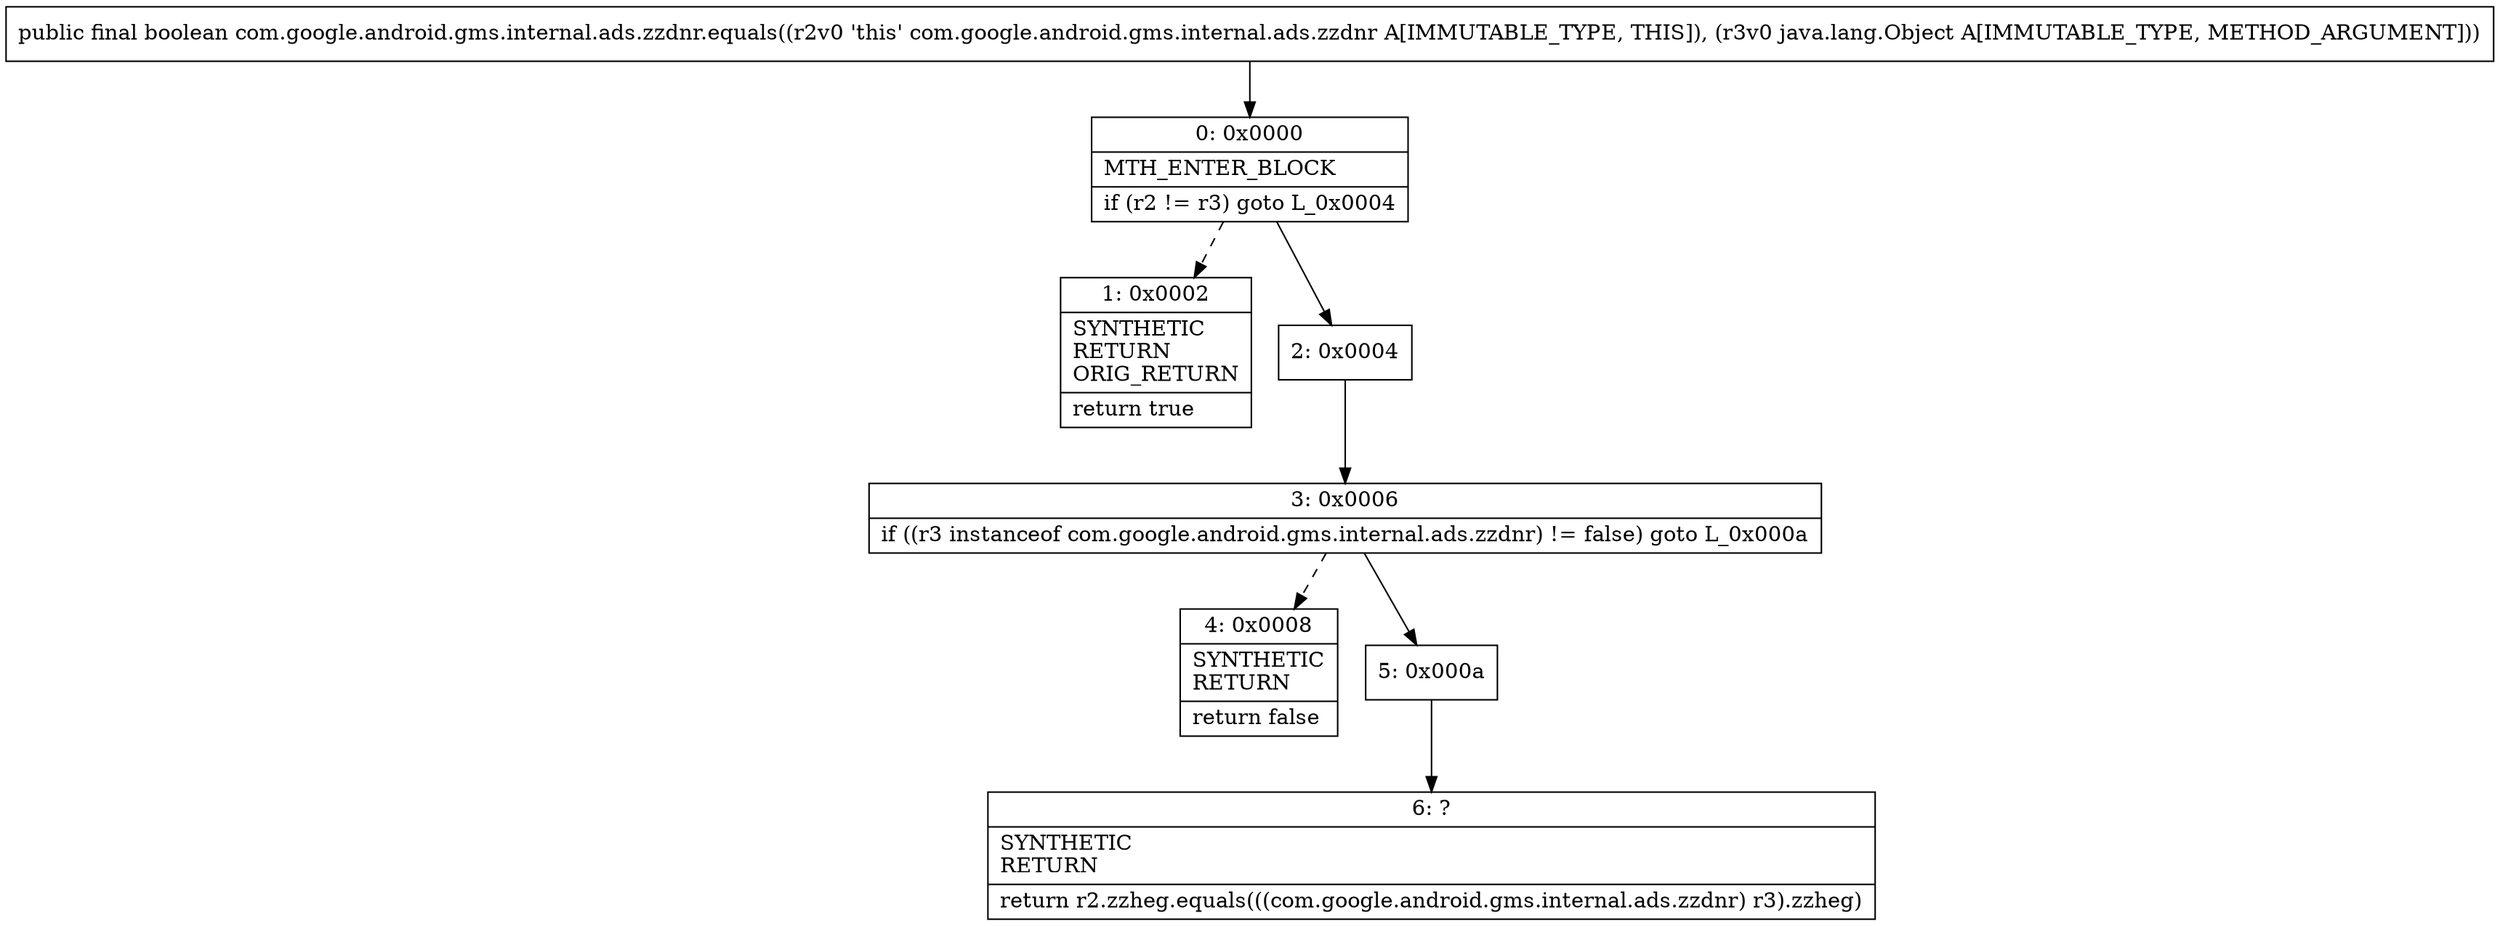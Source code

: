 digraph "CFG forcom.google.android.gms.internal.ads.zzdnr.equals(Ljava\/lang\/Object;)Z" {
Node_0 [shape=record,label="{0\:\ 0x0000|MTH_ENTER_BLOCK\l|if (r2 != r3) goto L_0x0004\l}"];
Node_1 [shape=record,label="{1\:\ 0x0002|SYNTHETIC\lRETURN\lORIG_RETURN\l|return true\l}"];
Node_2 [shape=record,label="{2\:\ 0x0004}"];
Node_3 [shape=record,label="{3\:\ 0x0006|if ((r3 instanceof com.google.android.gms.internal.ads.zzdnr) != false) goto L_0x000a\l}"];
Node_4 [shape=record,label="{4\:\ 0x0008|SYNTHETIC\lRETURN\l|return false\l}"];
Node_5 [shape=record,label="{5\:\ 0x000a}"];
Node_6 [shape=record,label="{6\:\ ?|SYNTHETIC\lRETURN\l|return r2.zzheg.equals(((com.google.android.gms.internal.ads.zzdnr) r3).zzheg)\l}"];
MethodNode[shape=record,label="{public final boolean com.google.android.gms.internal.ads.zzdnr.equals((r2v0 'this' com.google.android.gms.internal.ads.zzdnr A[IMMUTABLE_TYPE, THIS]), (r3v0 java.lang.Object A[IMMUTABLE_TYPE, METHOD_ARGUMENT])) }"];
MethodNode -> Node_0;
Node_0 -> Node_1[style=dashed];
Node_0 -> Node_2;
Node_2 -> Node_3;
Node_3 -> Node_4[style=dashed];
Node_3 -> Node_5;
Node_5 -> Node_6;
}

